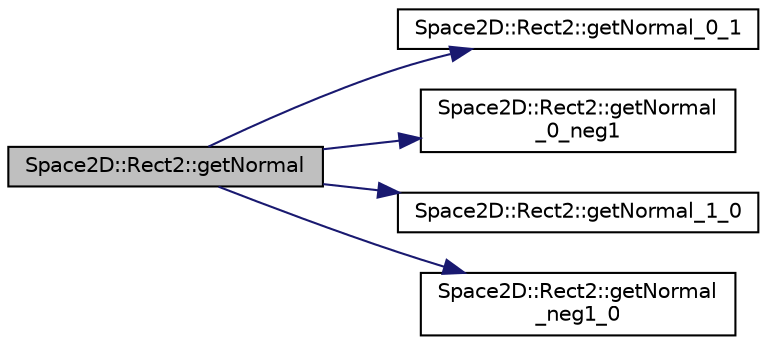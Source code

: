 digraph "Space2D::Rect2::getNormal"
{
 // INTERACTIVE_SVG=YES
 // LATEX_PDF_SIZE
  edge [fontname="Helvetica",fontsize="10",labelfontname="Helvetica",labelfontsize="10"];
  node [fontname="Helvetica",fontsize="10",shape=record];
  rankdir="LR";
  Node1 [label="Space2D::Rect2::getNormal",height=0.2,width=0.4,color="black", fillcolor="grey75", style="filled", fontcolor="black",tooltip=" "];
  Node1 -> Node2 [color="midnightblue",fontsize="10",style="solid",fontname="Helvetica"];
  Node2 [label="Space2D::Rect2::getNormal_0_1",height=0.2,width=0.4,color="black", fillcolor="white", style="filled",URL="$class_space2_d_1_1_rect2.html#ad2211bf23377e1a59d9e4609a4252b51",tooltip=" "];
  Node1 -> Node3 [color="midnightblue",fontsize="10",style="solid",fontname="Helvetica"];
  Node3 [label="Space2D::Rect2::getNormal\l_0_neg1",height=0.2,width=0.4,color="black", fillcolor="white", style="filled",URL="$class_space2_d_1_1_rect2.html#acaf62366e940bd97bfb6068dff2c062e",tooltip=" "];
  Node1 -> Node4 [color="midnightblue",fontsize="10",style="solid",fontname="Helvetica"];
  Node4 [label="Space2D::Rect2::getNormal_1_0",height=0.2,width=0.4,color="black", fillcolor="white", style="filled",URL="$class_space2_d_1_1_rect2.html#acd658e27121fe696cd1b086868b6c6da",tooltip=" "];
  Node1 -> Node5 [color="midnightblue",fontsize="10",style="solid",fontname="Helvetica"];
  Node5 [label="Space2D::Rect2::getNormal\l_neg1_0",height=0.2,width=0.4,color="black", fillcolor="white", style="filled",URL="$class_space2_d_1_1_rect2.html#a895b6b281b6d0e3e720e1d1971fedc98",tooltip=" "];
}
